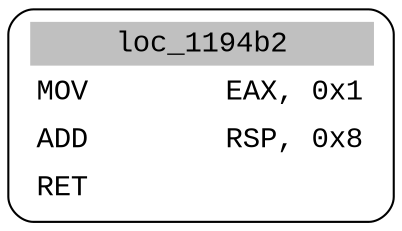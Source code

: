 digraph asm_graph {
1941 [
shape="Mrecord" fontname="Courier New"label =<<table border="0" cellborder="0" cellpadding="3"><tr><td align="center" colspan="2" bgcolor="grey">loc_1194b2</td></tr><tr><td align="left">MOV        EAX, 0x1</td></tr><tr><td align="left">ADD        RSP, 0x8</td></tr><tr><td align="left">RET        </td></tr></table>> ];
}